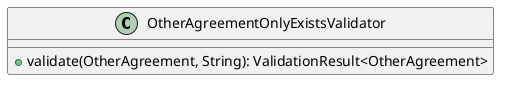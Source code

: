 @startuml

    class OtherAgreementOnlyExistsValidator [[OtherAgreementOnlyExistsValidator.html]] {
        +validate(OtherAgreement, String): ValidationResult<OtherAgreement>
    }

@enduml
